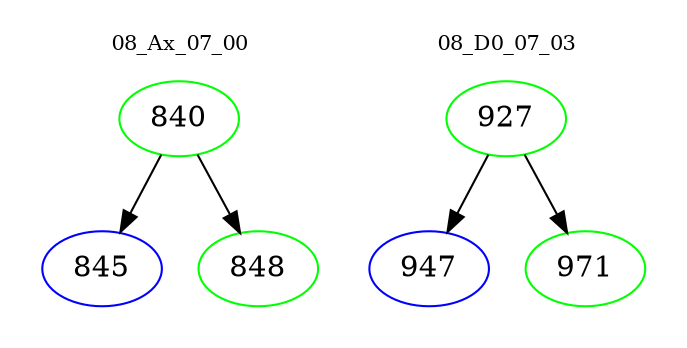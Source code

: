 digraph{
subgraph cluster_0 {
color = white
label = "08_Ax_07_00";
fontsize=10;
T0_840 [label="840", color="green"]
T0_840 -> T0_845 [color="black"]
T0_845 [label="845", color="blue"]
T0_840 -> T0_848 [color="black"]
T0_848 [label="848", color="green"]
}
subgraph cluster_1 {
color = white
label = "08_D0_07_03";
fontsize=10;
T1_927 [label="927", color="green"]
T1_927 -> T1_947 [color="black"]
T1_947 [label="947", color="blue"]
T1_927 -> T1_971 [color="black"]
T1_971 [label="971", color="green"]
}
}
